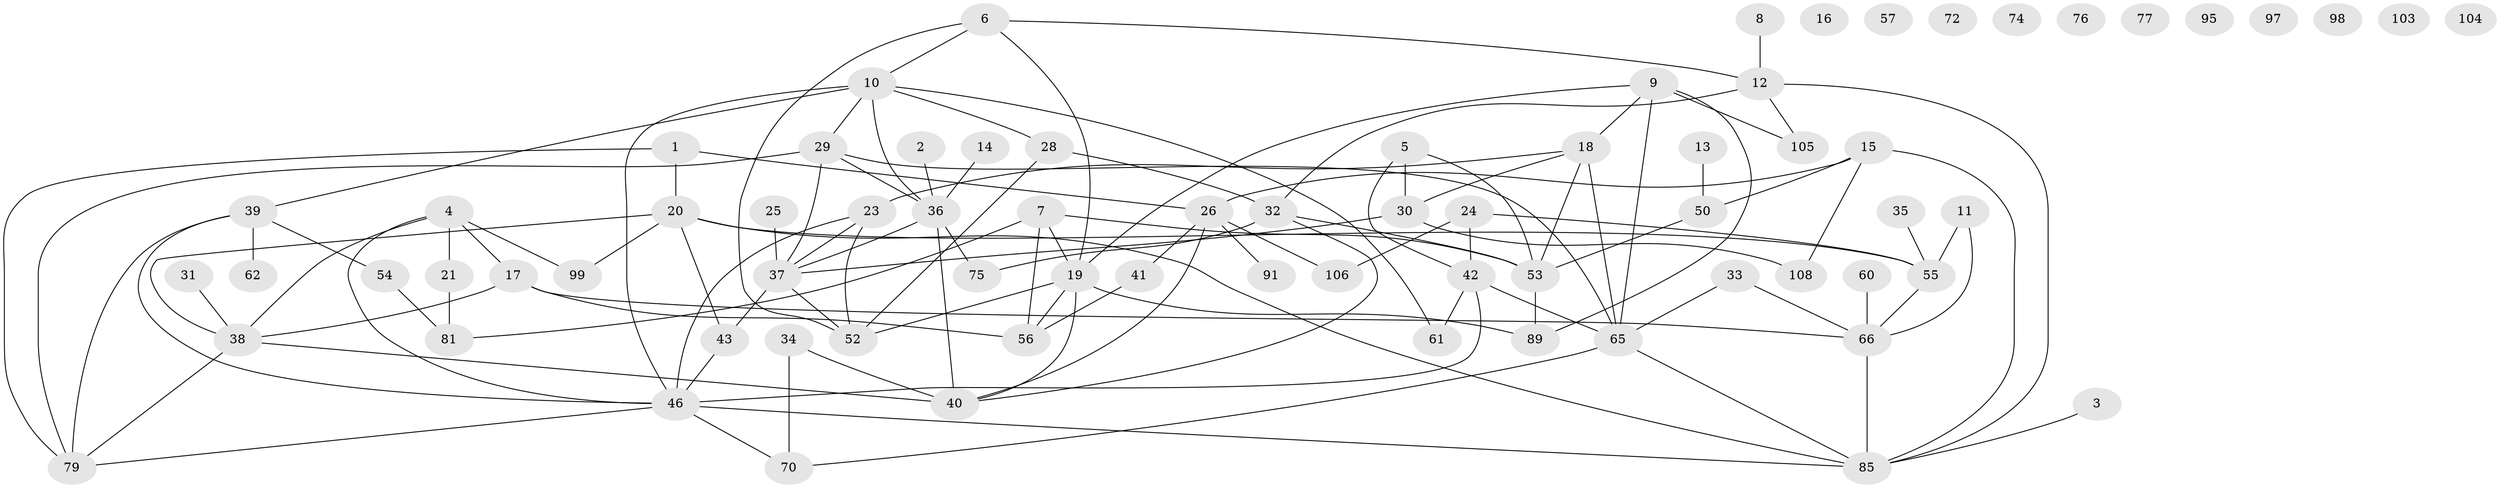 // original degree distribution, {3: 0.22935779816513763, 1: 0.11926605504587157, 5: 0.11926605504587157, 4: 0.11009174311926606, 6: 0.045871559633027525, 2: 0.24770642201834864, 0: 0.10091743119266056, 7: 0.009174311926605505, 8: 0.01834862385321101}
// Generated by graph-tools (version 1.1) at 2025/41/03/06/25 10:41:22]
// undirected, 74 vertices, 116 edges
graph export_dot {
graph [start="1"]
  node [color=gray90,style=filled];
  1 [super="+83"];
  2;
  3;
  4;
  5;
  6 [super="+49"];
  7;
  8;
  9 [super="+88"];
  10 [super="+27"];
  11 [super="+22"];
  12 [super="+71"];
  13;
  14;
  15 [super="+67"];
  16;
  17 [super="+78"];
  18 [super="+63"];
  19 [super="+86"];
  20 [super="+90"];
  21;
  23 [super="+100"];
  24 [super="+51"];
  25;
  26 [super="+84"];
  28;
  29 [super="+92"];
  30 [super="+59"];
  31;
  32 [super="+64"];
  33;
  34;
  35;
  36 [super="+47"];
  37 [super="+109"];
  38 [super="+44"];
  39 [super="+58"];
  40 [super="+68"];
  41 [super="+69"];
  42 [super="+45"];
  43;
  46 [super="+48"];
  50 [super="+87"];
  52 [super="+101"];
  53 [super="+80"];
  54;
  55 [super="+73"];
  56 [super="+94"];
  57;
  60;
  61;
  62;
  65 [super="+102"];
  66 [super="+96"];
  70;
  72;
  74;
  75;
  76;
  77;
  79;
  81 [super="+82"];
  85 [super="+93"];
  89 [super="+107"];
  91;
  95;
  97;
  98;
  99;
  103;
  104;
  105;
  106;
  108;
  1 -- 79;
  1 -- 20;
  1 -- 26 [weight=2];
  2 -- 36;
  3 -- 85;
  4 -- 17;
  4 -- 21;
  4 -- 46;
  4 -- 99;
  4 -- 38;
  5 -- 30;
  5 -- 53;
  5 -- 42;
  6 -- 10;
  6 -- 19;
  6 -- 12;
  6 -- 52;
  7 -- 19;
  7 -- 53;
  7 -- 56;
  7 -- 81;
  8 -- 12;
  9 -- 19;
  9 -- 105;
  9 -- 89;
  9 -- 18;
  9 -- 65;
  10 -- 28;
  10 -- 39;
  10 -- 46;
  10 -- 61;
  10 -- 36;
  10 -- 29;
  11 -- 55;
  11 -- 66;
  12 -- 105;
  12 -- 32;
  12 -- 85;
  13 -- 50;
  14 -- 36;
  15 -- 108;
  15 -- 85;
  15 -- 26;
  15 -- 50;
  17 -- 38;
  17 -- 56;
  17 -- 66;
  18 -- 30;
  18 -- 53 [weight=2];
  18 -- 65;
  18 -- 23;
  19 -- 52;
  19 -- 56;
  19 -- 40;
  19 -- 89;
  20 -- 43;
  20 -- 85;
  20 -- 99;
  20 -- 55;
  20 -- 38;
  21 -- 81;
  23 -- 37;
  23 -- 46;
  23 -- 52;
  24 -- 42;
  24 -- 55;
  24 -- 106;
  25 -- 37;
  26 -- 91;
  26 -- 40;
  26 -- 106;
  26 -- 41;
  28 -- 32;
  28 -- 52;
  29 -- 37;
  29 -- 79;
  29 -- 65;
  29 -- 36;
  30 -- 108;
  30 -- 37;
  31 -- 38;
  32 -- 40;
  32 -- 75;
  32 -- 53;
  33 -- 65;
  33 -- 66;
  34 -- 70;
  34 -- 40;
  35 -- 55;
  36 -- 37 [weight=2];
  36 -- 40;
  36 -- 75;
  37 -- 43;
  37 -- 52;
  38 -- 79;
  38 -- 40;
  39 -- 54;
  39 -- 62;
  39 -- 79;
  39 -- 46;
  41 -- 56;
  42 -- 46;
  42 -- 61;
  42 -- 65;
  43 -- 46;
  46 -- 70;
  46 -- 85;
  46 -- 79;
  50 -- 53;
  53 -- 89;
  54 -- 81;
  55 -- 66;
  60 -- 66;
  65 -- 70;
  65 -- 85;
  66 -- 85;
}
